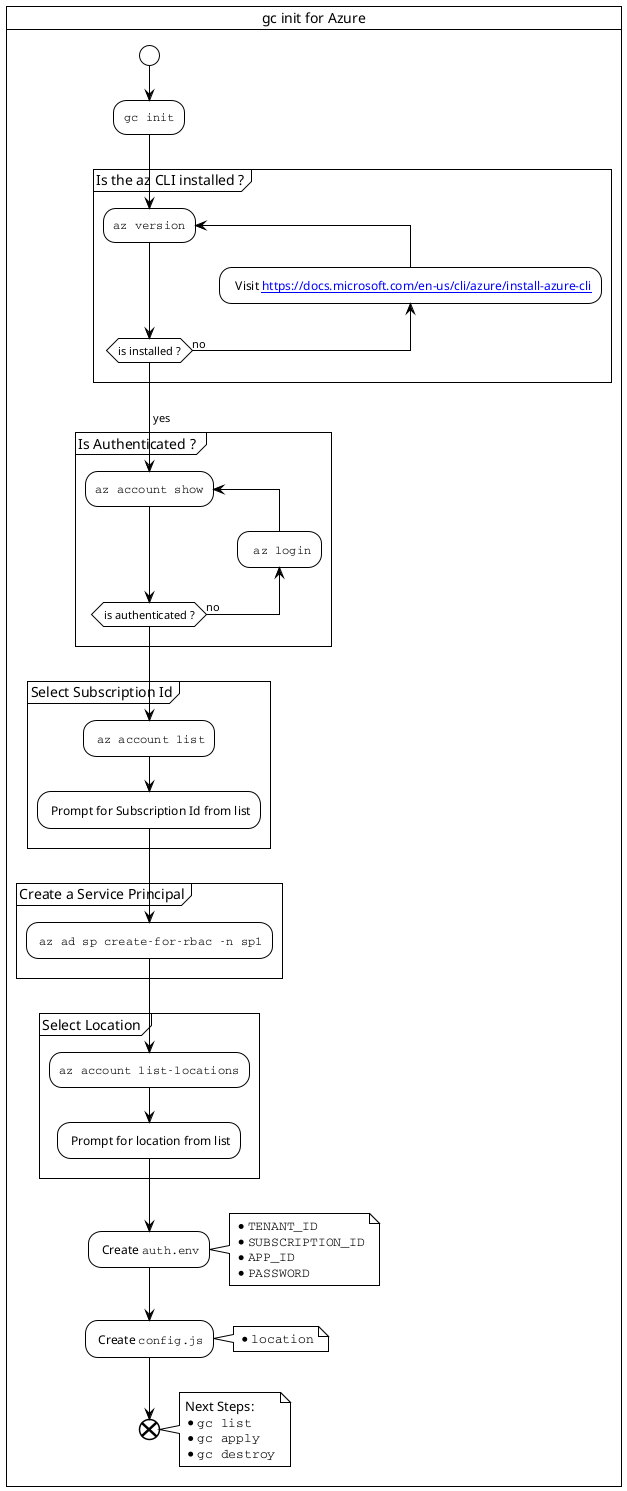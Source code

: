@startuml gc-init-azure
!theme plain

skinparam svgLinkTarget _blank

card "gc init for Azure" {
start

:""gc init"";

partition "Is the az CLI installed ?" {
repeat :""az version"";
backward:  Visit [[https://docs.microsoft.com/en-us/cli/azure/install-azure-cli]];
repeat while (is installed ?) is (no) 
->yes;
}

partition "Is Authenticated ? " {

repeat :""az account show"";
backward:  ""az login"";
repeat while (is authenticated ?) is (no) 

}

partition "Select Subscription Id" {
 
: ""az account list"";
: Prompt for Subscription Id from list;
}

partition "Create a Service Principal" {
: ""az ad sp create-for-rbac -n sp1"";
}

partition "Select Location " {
  :""az account list-locations"";
: Prompt for location from list;
}

: Create ""auth.env"";
note right
* ""TENANT_ID""
* ""SUBSCRIPTION_ID""
* ""APP_ID""
* ""PASSWORD""
end note 

: Create ""config.js"";
note right
* ""location""
end note 
end

note right
Next Steps:
* ""gc list""
* ""gc apply""
* ""gc destroy""
end note 

}
@enduml